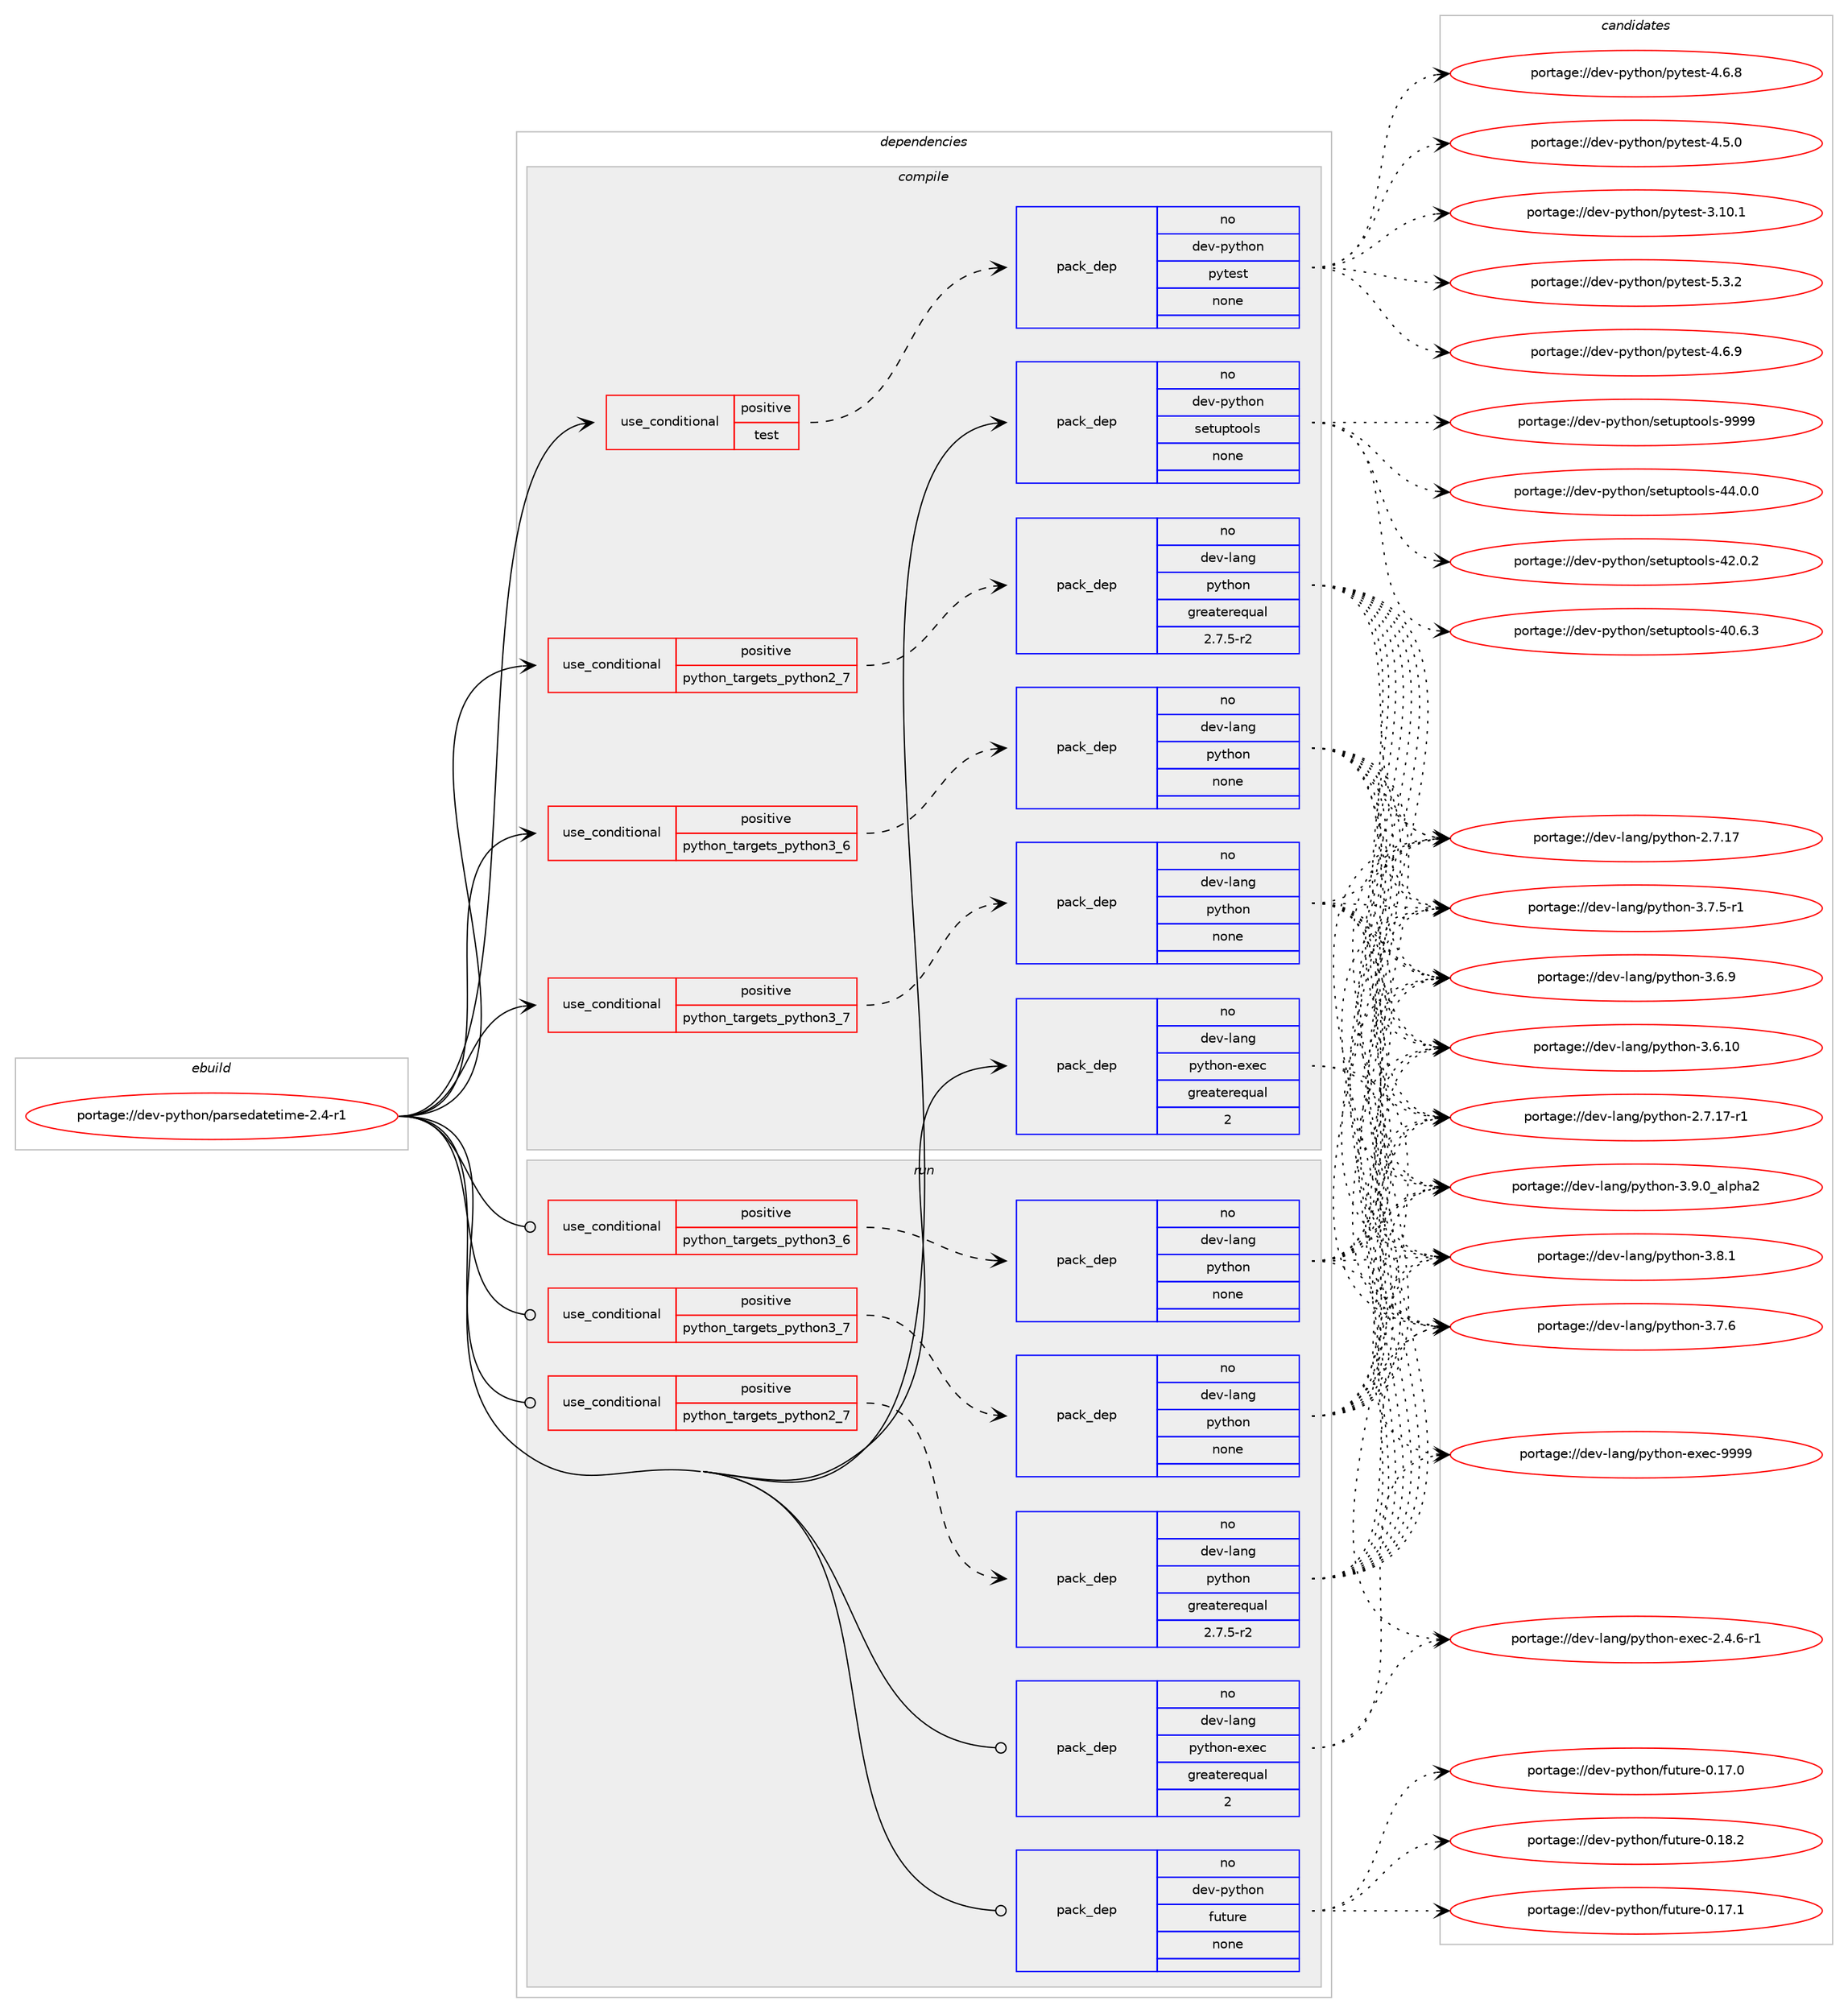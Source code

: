 digraph prolog {

# *************
# Graph options
# *************

newrank=true;
concentrate=true;
compound=true;
graph [rankdir=LR,fontname=Helvetica,fontsize=10,ranksep=1.5];#, ranksep=2.5, nodesep=0.2];
edge  [arrowhead=vee];
node  [fontname=Helvetica,fontsize=10];

# **********
# The ebuild
# **********

subgraph cluster_leftcol {
color=gray;
label=<<i>ebuild</i>>;
id [label="portage://dev-python/parsedatetime-2.4-r1", color=red, width=4, href="../dev-python/parsedatetime-2.4-r1.svg"];
}

# ****************
# The dependencies
# ****************

subgraph cluster_midcol {
color=gray;
label=<<i>dependencies</i>>;
subgraph cluster_compile {
fillcolor="#eeeeee";
style=filled;
label=<<i>compile</i>>;
subgraph cond111376 {
dependency443875 [label=<<TABLE BORDER="0" CELLBORDER="1" CELLSPACING="0" CELLPADDING="4"><TR><TD ROWSPAN="3" CELLPADDING="10">use_conditional</TD></TR><TR><TD>positive</TD></TR><TR><TD>python_targets_python2_7</TD></TR></TABLE>>, shape=none, color=red];
subgraph pack327557 {
dependency443876 [label=<<TABLE BORDER="0" CELLBORDER="1" CELLSPACING="0" CELLPADDING="4" WIDTH="220"><TR><TD ROWSPAN="6" CELLPADDING="30">pack_dep</TD></TR><TR><TD WIDTH="110">no</TD></TR><TR><TD>dev-lang</TD></TR><TR><TD>python</TD></TR><TR><TD>greaterequal</TD></TR><TR><TD>2.7.5-r2</TD></TR></TABLE>>, shape=none, color=blue];
}
dependency443875:e -> dependency443876:w [weight=20,style="dashed",arrowhead="vee"];
}
id:e -> dependency443875:w [weight=20,style="solid",arrowhead="vee"];
subgraph cond111377 {
dependency443877 [label=<<TABLE BORDER="0" CELLBORDER="1" CELLSPACING="0" CELLPADDING="4"><TR><TD ROWSPAN="3" CELLPADDING="10">use_conditional</TD></TR><TR><TD>positive</TD></TR><TR><TD>python_targets_python3_6</TD></TR></TABLE>>, shape=none, color=red];
subgraph pack327558 {
dependency443878 [label=<<TABLE BORDER="0" CELLBORDER="1" CELLSPACING="0" CELLPADDING="4" WIDTH="220"><TR><TD ROWSPAN="6" CELLPADDING="30">pack_dep</TD></TR><TR><TD WIDTH="110">no</TD></TR><TR><TD>dev-lang</TD></TR><TR><TD>python</TD></TR><TR><TD>none</TD></TR><TR><TD></TD></TR></TABLE>>, shape=none, color=blue];
}
dependency443877:e -> dependency443878:w [weight=20,style="dashed",arrowhead="vee"];
}
id:e -> dependency443877:w [weight=20,style="solid",arrowhead="vee"];
subgraph cond111378 {
dependency443879 [label=<<TABLE BORDER="0" CELLBORDER="1" CELLSPACING="0" CELLPADDING="4"><TR><TD ROWSPAN="3" CELLPADDING="10">use_conditional</TD></TR><TR><TD>positive</TD></TR><TR><TD>python_targets_python3_7</TD></TR></TABLE>>, shape=none, color=red];
subgraph pack327559 {
dependency443880 [label=<<TABLE BORDER="0" CELLBORDER="1" CELLSPACING="0" CELLPADDING="4" WIDTH="220"><TR><TD ROWSPAN="6" CELLPADDING="30">pack_dep</TD></TR><TR><TD WIDTH="110">no</TD></TR><TR><TD>dev-lang</TD></TR><TR><TD>python</TD></TR><TR><TD>none</TD></TR><TR><TD></TD></TR></TABLE>>, shape=none, color=blue];
}
dependency443879:e -> dependency443880:w [weight=20,style="dashed",arrowhead="vee"];
}
id:e -> dependency443879:w [weight=20,style="solid",arrowhead="vee"];
subgraph cond111379 {
dependency443881 [label=<<TABLE BORDER="0" CELLBORDER="1" CELLSPACING="0" CELLPADDING="4"><TR><TD ROWSPAN="3" CELLPADDING="10">use_conditional</TD></TR><TR><TD>positive</TD></TR><TR><TD>test</TD></TR></TABLE>>, shape=none, color=red];
subgraph pack327560 {
dependency443882 [label=<<TABLE BORDER="0" CELLBORDER="1" CELLSPACING="0" CELLPADDING="4" WIDTH="220"><TR><TD ROWSPAN="6" CELLPADDING="30">pack_dep</TD></TR><TR><TD WIDTH="110">no</TD></TR><TR><TD>dev-python</TD></TR><TR><TD>pytest</TD></TR><TR><TD>none</TD></TR><TR><TD></TD></TR></TABLE>>, shape=none, color=blue];
}
dependency443881:e -> dependency443882:w [weight=20,style="dashed",arrowhead="vee"];
}
id:e -> dependency443881:w [weight=20,style="solid",arrowhead="vee"];
subgraph pack327561 {
dependency443883 [label=<<TABLE BORDER="0" CELLBORDER="1" CELLSPACING="0" CELLPADDING="4" WIDTH="220"><TR><TD ROWSPAN="6" CELLPADDING="30">pack_dep</TD></TR><TR><TD WIDTH="110">no</TD></TR><TR><TD>dev-lang</TD></TR><TR><TD>python-exec</TD></TR><TR><TD>greaterequal</TD></TR><TR><TD>2</TD></TR></TABLE>>, shape=none, color=blue];
}
id:e -> dependency443883:w [weight=20,style="solid",arrowhead="vee"];
subgraph pack327562 {
dependency443884 [label=<<TABLE BORDER="0" CELLBORDER="1" CELLSPACING="0" CELLPADDING="4" WIDTH="220"><TR><TD ROWSPAN="6" CELLPADDING="30">pack_dep</TD></TR><TR><TD WIDTH="110">no</TD></TR><TR><TD>dev-python</TD></TR><TR><TD>setuptools</TD></TR><TR><TD>none</TD></TR><TR><TD></TD></TR></TABLE>>, shape=none, color=blue];
}
id:e -> dependency443884:w [weight=20,style="solid",arrowhead="vee"];
}
subgraph cluster_compileandrun {
fillcolor="#eeeeee";
style=filled;
label=<<i>compile and run</i>>;
}
subgraph cluster_run {
fillcolor="#eeeeee";
style=filled;
label=<<i>run</i>>;
subgraph cond111380 {
dependency443885 [label=<<TABLE BORDER="0" CELLBORDER="1" CELLSPACING="0" CELLPADDING="4"><TR><TD ROWSPAN="3" CELLPADDING="10">use_conditional</TD></TR><TR><TD>positive</TD></TR><TR><TD>python_targets_python2_7</TD></TR></TABLE>>, shape=none, color=red];
subgraph pack327563 {
dependency443886 [label=<<TABLE BORDER="0" CELLBORDER="1" CELLSPACING="0" CELLPADDING="4" WIDTH="220"><TR><TD ROWSPAN="6" CELLPADDING="30">pack_dep</TD></TR><TR><TD WIDTH="110">no</TD></TR><TR><TD>dev-lang</TD></TR><TR><TD>python</TD></TR><TR><TD>greaterequal</TD></TR><TR><TD>2.7.5-r2</TD></TR></TABLE>>, shape=none, color=blue];
}
dependency443885:e -> dependency443886:w [weight=20,style="dashed",arrowhead="vee"];
}
id:e -> dependency443885:w [weight=20,style="solid",arrowhead="odot"];
subgraph cond111381 {
dependency443887 [label=<<TABLE BORDER="0" CELLBORDER="1" CELLSPACING="0" CELLPADDING="4"><TR><TD ROWSPAN="3" CELLPADDING="10">use_conditional</TD></TR><TR><TD>positive</TD></TR><TR><TD>python_targets_python3_6</TD></TR></TABLE>>, shape=none, color=red];
subgraph pack327564 {
dependency443888 [label=<<TABLE BORDER="0" CELLBORDER="1" CELLSPACING="0" CELLPADDING="4" WIDTH="220"><TR><TD ROWSPAN="6" CELLPADDING="30">pack_dep</TD></TR><TR><TD WIDTH="110">no</TD></TR><TR><TD>dev-lang</TD></TR><TR><TD>python</TD></TR><TR><TD>none</TD></TR><TR><TD></TD></TR></TABLE>>, shape=none, color=blue];
}
dependency443887:e -> dependency443888:w [weight=20,style="dashed",arrowhead="vee"];
}
id:e -> dependency443887:w [weight=20,style="solid",arrowhead="odot"];
subgraph cond111382 {
dependency443889 [label=<<TABLE BORDER="0" CELLBORDER="1" CELLSPACING="0" CELLPADDING="4"><TR><TD ROWSPAN="3" CELLPADDING="10">use_conditional</TD></TR><TR><TD>positive</TD></TR><TR><TD>python_targets_python3_7</TD></TR></TABLE>>, shape=none, color=red];
subgraph pack327565 {
dependency443890 [label=<<TABLE BORDER="0" CELLBORDER="1" CELLSPACING="0" CELLPADDING="4" WIDTH="220"><TR><TD ROWSPAN="6" CELLPADDING="30">pack_dep</TD></TR><TR><TD WIDTH="110">no</TD></TR><TR><TD>dev-lang</TD></TR><TR><TD>python</TD></TR><TR><TD>none</TD></TR><TR><TD></TD></TR></TABLE>>, shape=none, color=blue];
}
dependency443889:e -> dependency443890:w [weight=20,style="dashed",arrowhead="vee"];
}
id:e -> dependency443889:w [weight=20,style="solid",arrowhead="odot"];
subgraph pack327566 {
dependency443891 [label=<<TABLE BORDER="0" CELLBORDER="1" CELLSPACING="0" CELLPADDING="4" WIDTH="220"><TR><TD ROWSPAN="6" CELLPADDING="30">pack_dep</TD></TR><TR><TD WIDTH="110">no</TD></TR><TR><TD>dev-lang</TD></TR><TR><TD>python-exec</TD></TR><TR><TD>greaterequal</TD></TR><TR><TD>2</TD></TR></TABLE>>, shape=none, color=blue];
}
id:e -> dependency443891:w [weight=20,style="solid",arrowhead="odot"];
subgraph pack327567 {
dependency443892 [label=<<TABLE BORDER="0" CELLBORDER="1" CELLSPACING="0" CELLPADDING="4" WIDTH="220"><TR><TD ROWSPAN="6" CELLPADDING="30">pack_dep</TD></TR><TR><TD WIDTH="110">no</TD></TR><TR><TD>dev-python</TD></TR><TR><TD>future</TD></TR><TR><TD>none</TD></TR><TR><TD></TD></TR></TABLE>>, shape=none, color=blue];
}
id:e -> dependency443892:w [weight=20,style="solid",arrowhead="odot"];
}
}

# **************
# The candidates
# **************

subgraph cluster_choices {
rank=same;
color=gray;
label=<<i>candidates</i>>;

subgraph choice327557 {
color=black;
nodesep=1;
choice10010111845108971101034711212111610411111045514657464895971081121049750 [label="portage://dev-lang/python-3.9.0_alpha2", color=red, width=4,href="../dev-lang/python-3.9.0_alpha2.svg"];
choice100101118451089711010347112121116104111110455146564649 [label="portage://dev-lang/python-3.8.1", color=red, width=4,href="../dev-lang/python-3.8.1.svg"];
choice100101118451089711010347112121116104111110455146554654 [label="portage://dev-lang/python-3.7.6", color=red, width=4,href="../dev-lang/python-3.7.6.svg"];
choice1001011184510897110103471121211161041111104551465546534511449 [label="portage://dev-lang/python-3.7.5-r1", color=red, width=4,href="../dev-lang/python-3.7.5-r1.svg"];
choice100101118451089711010347112121116104111110455146544657 [label="portage://dev-lang/python-3.6.9", color=red, width=4,href="../dev-lang/python-3.6.9.svg"];
choice10010111845108971101034711212111610411111045514654464948 [label="portage://dev-lang/python-3.6.10", color=red, width=4,href="../dev-lang/python-3.6.10.svg"];
choice100101118451089711010347112121116104111110455046554649554511449 [label="portage://dev-lang/python-2.7.17-r1", color=red, width=4,href="../dev-lang/python-2.7.17-r1.svg"];
choice10010111845108971101034711212111610411111045504655464955 [label="portage://dev-lang/python-2.7.17", color=red, width=4,href="../dev-lang/python-2.7.17.svg"];
dependency443876:e -> choice10010111845108971101034711212111610411111045514657464895971081121049750:w [style=dotted,weight="100"];
dependency443876:e -> choice100101118451089711010347112121116104111110455146564649:w [style=dotted,weight="100"];
dependency443876:e -> choice100101118451089711010347112121116104111110455146554654:w [style=dotted,weight="100"];
dependency443876:e -> choice1001011184510897110103471121211161041111104551465546534511449:w [style=dotted,weight="100"];
dependency443876:e -> choice100101118451089711010347112121116104111110455146544657:w [style=dotted,weight="100"];
dependency443876:e -> choice10010111845108971101034711212111610411111045514654464948:w [style=dotted,weight="100"];
dependency443876:e -> choice100101118451089711010347112121116104111110455046554649554511449:w [style=dotted,weight="100"];
dependency443876:e -> choice10010111845108971101034711212111610411111045504655464955:w [style=dotted,weight="100"];
}
subgraph choice327558 {
color=black;
nodesep=1;
choice10010111845108971101034711212111610411111045514657464895971081121049750 [label="portage://dev-lang/python-3.9.0_alpha2", color=red, width=4,href="../dev-lang/python-3.9.0_alpha2.svg"];
choice100101118451089711010347112121116104111110455146564649 [label="portage://dev-lang/python-3.8.1", color=red, width=4,href="../dev-lang/python-3.8.1.svg"];
choice100101118451089711010347112121116104111110455146554654 [label="portage://dev-lang/python-3.7.6", color=red, width=4,href="../dev-lang/python-3.7.6.svg"];
choice1001011184510897110103471121211161041111104551465546534511449 [label="portage://dev-lang/python-3.7.5-r1", color=red, width=4,href="../dev-lang/python-3.7.5-r1.svg"];
choice100101118451089711010347112121116104111110455146544657 [label="portage://dev-lang/python-3.6.9", color=red, width=4,href="../dev-lang/python-3.6.9.svg"];
choice10010111845108971101034711212111610411111045514654464948 [label="portage://dev-lang/python-3.6.10", color=red, width=4,href="../dev-lang/python-3.6.10.svg"];
choice100101118451089711010347112121116104111110455046554649554511449 [label="portage://dev-lang/python-2.7.17-r1", color=red, width=4,href="../dev-lang/python-2.7.17-r1.svg"];
choice10010111845108971101034711212111610411111045504655464955 [label="portage://dev-lang/python-2.7.17", color=red, width=4,href="../dev-lang/python-2.7.17.svg"];
dependency443878:e -> choice10010111845108971101034711212111610411111045514657464895971081121049750:w [style=dotted,weight="100"];
dependency443878:e -> choice100101118451089711010347112121116104111110455146564649:w [style=dotted,weight="100"];
dependency443878:e -> choice100101118451089711010347112121116104111110455146554654:w [style=dotted,weight="100"];
dependency443878:e -> choice1001011184510897110103471121211161041111104551465546534511449:w [style=dotted,weight="100"];
dependency443878:e -> choice100101118451089711010347112121116104111110455146544657:w [style=dotted,weight="100"];
dependency443878:e -> choice10010111845108971101034711212111610411111045514654464948:w [style=dotted,weight="100"];
dependency443878:e -> choice100101118451089711010347112121116104111110455046554649554511449:w [style=dotted,weight="100"];
dependency443878:e -> choice10010111845108971101034711212111610411111045504655464955:w [style=dotted,weight="100"];
}
subgraph choice327559 {
color=black;
nodesep=1;
choice10010111845108971101034711212111610411111045514657464895971081121049750 [label="portage://dev-lang/python-3.9.0_alpha2", color=red, width=4,href="../dev-lang/python-3.9.0_alpha2.svg"];
choice100101118451089711010347112121116104111110455146564649 [label="portage://dev-lang/python-3.8.1", color=red, width=4,href="../dev-lang/python-3.8.1.svg"];
choice100101118451089711010347112121116104111110455146554654 [label="portage://dev-lang/python-3.7.6", color=red, width=4,href="../dev-lang/python-3.7.6.svg"];
choice1001011184510897110103471121211161041111104551465546534511449 [label="portage://dev-lang/python-3.7.5-r1", color=red, width=4,href="../dev-lang/python-3.7.5-r1.svg"];
choice100101118451089711010347112121116104111110455146544657 [label="portage://dev-lang/python-3.6.9", color=red, width=4,href="../dev-lang/python-3.6.9.svg"];
choice10010111845108971101034711212111610411111045514654464948 [label="portage://dev-lang/python-3.6.10", color=red, width=4,href="../dev-lang/python-3.6.10.svg"];
choice100101118451089711010347112121116104111110455046554649554511449 [label="portage://dev-lang/python-2.7.17-r1", color=red, width=4,href="../dev-lang/python-2.7.17-r1.svg"];
choice10010111845108971101034711212111610411111045504655464955 [label="portage://dev-lang/python-2.7.17", color=red, width=4,href="../dev-lang/python-2.7.17.svg"];
dependency443880:e -> choice10010111845108971101034711212111610411111045514657464895971081121049750:w [style=dotted,weight="100"];
dependency443880:e -> choice100101118451089711010347112121116104111110455146564649:w [style=dotted,weight="100"];
dependency443880:e -> choice100101118451089711010347112121116104111110455146554654:w [style=dotted,weight="100"];
dependency443880:e -> choice1001011184510897110103471121211161041111104551465546534511449:w [style=dotted,weight="100"];
dependency443880:e -> choice100101118451089711010347112121116104111110455146544657:w [style=dotted,weight="100"];
dependency443880:e -> choice10010111845108971101034711212111610411111045514654464948:w [style=dotted,weight="100"];
dependency443880:e -> choice100101118451089711010347112121116104111110455046554649554511449:w [style=dotted,weight="100"];
dependency443880:e -> choice10010111845108971101034711212111610411111045504655464955:w [style=dotted,weight="100"];
}
subgraph choice327560 {
color=black;
nodesep=1;
choice1001011184511212111610411111047112121116101115116455346514650 [label="portage://dev-python/pytest-5.3.2", color=red, width=4,href="../dev-python/pytest-5.3.2.svg"];
choice1001011184511212111610411111047112121116101115116455246544657 [label="portage://dev-python/pytest-4.6.9", color=red, width=4,href="../dev-python/pytest-4.6.9.svg"];
choice1001011184511212111610411111047112121116101115116455246544656 [label="portage://dev-python/pytest-4.6.8", color=red, width=4,href="../dev-python/pytest-4.6.8.svg"];
choice1001011184511212111610411111047112121116101115116455246534648 [label="portage://dev-python/pytest-4.5.0", color=red, width=4,href="../dev-python/pytest-4.5.0.svg"];
choice100101118451121211161041111104711212111610111511645514649484649 [label="portage://dev-python/pytest-3.10.1", color=red, width=4,href="../dev-python/pytest-3.10.1.svg"];
dependency443882:e -> choice1001011184511212111610411111047112121116101115116455346514650:w [style=dotted,weight="100"];
dependency443882:e -> choice1001011184511212111610411111047112121116101115116455246544657:w [style=dotted,weight="100"];
dependency443882:e -> choice1001011184511212111610411111047112121116101115116455246544656:w [style=dotted,weight="100"];
dependency443882:e -> choice1001011184511212111610411111047112121116101115116455246534648:w [style=dotted,weight="100"];
dependency443882:e -> choice100101118451121211161041111104711212111610111511645514649484649:w [style=dotted,weight="100"];
}
subgraph choice327561 {
color=black;
nodesep=1;
choice10010111845108971101034711212111610411111045101120101994557575757 [label="portage://dev-lang/python-exec-9999", color=red, width=4,href="../dev-lang/python-exec-9999.svg"];
choice10010111845108971101034711212111610411111045101120101994550465246544511449 [label="portage://dev-lang/python-exec-2.4.6-r1", color=red, width=4,href="../dev-lang/python-exec-2.4.6-r1.svg"];
dependency443883:e -> choice10010111845108971101034711212111610411111045101120101994557575757:w [style=dotted,weight="100"];
dependency443883:e -> choice10010111845108971101034711212111610411111045101120101994550465246544511449:w [style=dotted,weight="100"];
}
subgraph choice327562 {
color=black;
nodesep=1;
choice10010111845112121116104111110471151011161171121161111111081154557575757 [label="portage://dev-python/setuptools-9999", color=red, width=4,href="../dev-python/setuptools-9999.svg"];
choice100101118451121211161041111104711510111611711211611111110811545525246484648 [label="portage://dev-python/setuptools-44.0.0", color=red, width=4,href="../dev-python/setuptools-44.0.0.svg"];
choice100101118451121211161041111104711510111611711211611111110811545525046484650 [label="portage://dev-python/setuptools-42.0.2", color=red, width=4,href="../dev-python/setuptools-42.0.2.svg"];
choice100101118451121211161041111104711510111611711211611111110811545524846544651 [label="portage://dev-python/setuptools-40.6.3", color=red, width=4,href="../dev-python/setuptools-40.6.3.svg"];
dependency443884:e -> choice10010111845112121116104111110471151011161171121161111111081154557575757:w [style=dotted,weight="100"];
dependency443884:e -> choice100101118451121211161041111104711510111611711211611111110811545525246484648:w [style=dotted,weight="100"];
dependency443884:e -> choice100101118451121211161041111104711510111611711211611111110811545525046484650:w [style=dotted,weight="100"];
dependency443884:e -> choice100101118451121211161041111104711510111611711211611111110811545524846544651:w [style=dotted,weight="100"];
}
subgraph choice327563 {
color=black;
nodesep=1;
choice10010111845108971101034711212111610411111045514657464895971081121049750 [label="portage://dev-lang/python-3.9.0_alpha2", color=red, width=4,href="../dev-lang/python-3.9.0_alpha2.svg"];
choice100101118451089711010347112121116104111110455146564649 [label="portage://dev-lang/python-3.8.1", color=red, width=4,href="../dev-lang/python-3.8.1.svg"];
choice100101118451089711010347112121116104111110455146554654 [label="portage://dev-lang/python-3.7.6", color=red, width=4,href="../dev-lang/python-3.7.6.svg"];
choice1001011184510897110103471121211161041111104551465546534511449 [label="portage://dev-lang/python-3.7.5-r1", color=red, width=4,href="../dev-lang/python-3.7.5-r1.svg"];
choice100101118451089711010347112121116104111110455146544657 [label="portage://dev-lang/python-3.6.9", color=red, width=4,href="../dev-lang/python-3.6.9.svg"];
choice10010111845108971101034711212111610411111045514654464948 [label="portage://dev-lang/python-3.6.10", color=red, width=4,href="../dev-lang/python-3.6.10.svg"];
choice100101118451089711010347112121116104111110455046554649554511449 [label="portage://dev-lang/python-2.7.17-r1", color=red, width=4,href="../dev-lang/python-2.7.17-r1.svg"];
choice10010111845108971101034711212111610411111045504655464955 [label="portage://dev-lang/python-2.7.17", color=red, width=4,href="../dev-lang/python-2.7.17.svg"];
dependency443886:e -> choice10010111845108971101034711212111610411111045514657464895971081121049750:w [style=dotted,weight="100"];
dependency443886:e -> choice100101118451089711010347112121116104111110455146564649:w [style=dotted,weight="100"];
dependency443886:e -> choice100101118451089711010347112121116104111110455146554654:w [style=dotted,weight="100"];
dependency443886:e -> choice1001011184510897110103471121211161041111104551465546534511449:w [style=dotted,weight="100"];
dependency443886:e -> choice100101118451089711010347112121116104111110455146544657:w [style=dotted,weight="100"];
dependency443886:e -> choice10010111845108971101034711212111610411111045514654464948:w [style=dotted,weight="100"];
dependency443886:e -> choice100101118451089711010347112121116104111110455046554649554511449:w [style=dotted,weight="100"];
dependency443886:e -> choice10010111845108971101034711212111610411111045504655464955:w [style=dotted,weight="100"];
}
subgraph choice327564 {
color=black;
nodesep=1;
choice10010111845108971101034711212111610411111045514657464895971081121049750 [label="portage://dev-lang/python-3.9.0_alpha2", color=red, width=4,href="../dev-lang/python-3.9.0_alpha2.svg"];
choice100101118451089711010347112121116104111110455146564649 [label="portage://dev-lang/python-3.8.1", color=red, width=4,href="../dev-lang/python-3.8.1.svg"];
choice100101118451089711010347112121116104111110455146554654 [label="portage://dev-lang/python-3.7.6", color=red, width=4,href="../dev-lang/python-3.7.6.svg"];
choice1001011184510897110103471121211161041111104551465546534511449 [label="portage://dev-lang/python-3.7.5-r1", color=red, width=4,href="../dev-lang/python-3.7.5-r1.svg"];
choice100101118451089711010347112121116104111110455146544657 [label="portage://dev-lang/python-3.6.9", color=red, width=4,href="../dev-lang/python-3.6.9.svg"];
choice10010111845108971101034711212111610411111045514654464948 [label="portage://dev-lang/python-3.6.10", color=red, width=4,href="../dev-lang/python-3.6.10.svg"];
choice100101118451089711010347112121116104111110455046554649554511449 [label="portage://dev-lang/python-2.7.17-r1", color=red, width=4,href="../dev-lang/python-2.7.17-r1.svg"];
choice10010111845108971101034711212111610411111045504655464955 [label="portage://dev-lang/python-2.7.17", color=red, width=4,href="../dev-lang/python-2.7.17.svg"];
dependency443888:e -> choice10010111845108971101034711212111610411111045514657464895971081121049750:w [style=dotted,weight="100"];
dependency443888:e -> choice100101118451089711010347112121116104111110455146564649:w [style=dotted,weight="100"];
dependency443888:e -> choice100101118451089711010347112121116104111110455146554654:w [style=dotted,weight="100"];
dependency443888:e -> choice1001011184510897110103471121211161041111104551465546534511449:w [style=dotted,weight="100"];
dependency443888:e -> choice100101118451089711010347112121116104111110455146544657:w [style=dotted,weight="100"];
dependency443888:e -> choice10010111845108971101034711212111610411111045514654464948:w [style=dotted,weight="100"];
dependency443888:e -> choice100101118451089711010347112121116104111110455046554649554511449:w [style=dotted,weight="100"];
dependency443888:e -> choice10010111845108971101034711212111610411111045504655464955:w [style=dotted,weight="100"];
}
subgraph choice327565 {
color=black;
nodesep=1;
choice10010111845108971101034711212111610411111045514657464895971081121049750 [label="portage://dev-lang/python-3.9.0_alpha2", color=red, width=4,href="../dev-lang/python-3.9.0_alpha2.svg"];
choice100101118451089711010347112121116104111110455146564649 [label="portage://dev-lang/python-3.8.1", color=red, width=4,href="../dev-lang/python-3.8.1.svg"];
choice100101118451089711010347112121116104111110455146554654 [label="portage://dev-lang/python-3.7.6", color=red, width=4,href="../dev-lang/python-3.7.6.svg"];
choice1001011184510897110103471121211161041111104551465546534511449 [label="portage://dev-lang/python-3.7.5-r1", color=red, width=4,href="../dev-lang/python-3.7.5-r1.svg"];
choice100101118451089711010347112121116104111110455146544657 [label="portage://dev-lang/python-3.6.9", color=red, width=4,href="../dev-lang/python-3.6.9.svg"];
choice10010111845108971101034711212111610411111045514654464948 [label="portage://dev-lang/python-3.6.10", color=red, width=4,href="../dev-lang/python-3.6.10.svg"];
choice100101118451089711010347112121116104111110455046554649554511449 [label="portage://dev-lang/python-2.7.17-r1", color=red, width=4,href="../dev-lang/python-2.7.17-r1.svg"];
choice10010111845108971101034711212111610411111045504655464955 [label="portage://dev-lang/python-2.7.17", color=red, width=4,href="../dev-lang/python-2.7.17.svg"];
dependency443890:e -> choice10010111845108971101034711212111610411111045514657464895971081121049750:w [style=dotted,weight="100"];
dependency443890:e -> choice100101118451089711010347112121116104111110455146564649:w [style=dotted,weight="100"];
dependency443890:e -> choice100101118451089711010347112121116104111110455146554654:w [style=dotted,weight="100"];
dependency443890:e -> choice1001011184510897110103471121211161041111104551465546534511449:w [style=dotted,weight="100"];
dependency443890:e -> choice100101118451089711010347112121116104111110455146544657:w [style=dotted,weight="100"];
dependency443890:e -> choice10010111845108971101034711212111610411111045514654464948:w [style=dotted,weight="100"];
dependency443890:e -> choice100101118451089711010347112121116104111110455046554649554511449:w [style=dotted,weight="100"];
dependency443890:e -> choice10010111845108971101034711212111610411111045504655464955:w [style=dotted,weight="100"];
}
subgraph choice327566 {
color=black;
nodesep=1;
choice10010111845108971101034711212111610411111045101120101994557575757 [label="portage://dev-lang/python-exec-9999", color=red, width=4,href="../dev-lang/python-exec-9999.svg"];
choice10010111845108971101034711212111610411111045101120101994550465246544511449 [label="portage://dev-lang/python-exec-2.4.6-r1", color=red, width=4,href="../dev-lang/python-exec-2.4.6-r1.svg"];
dependency443891:e -> choice10010111845108971101034711212111610411111045101120101994557575757:w [style=dotted,weight="100"];
dependency443891:e -> choice10010111845108971101034711212111610411111045101120101994550465246544511449:w [style=dotted,weight="100"];
}
subgraph choice327567 {
color=black;
nodesep=1;
choice100101118451121211161041111104710211711611711410145484649564650 [label="portage://dev-python/future-0.18.2", color=red, width=4,href="../dev-python/future-0.18.2.svg"];
choice100101118451121211161041111104710211711611711410145484649554649 [label="portage://dev-python/future-0.17.1", color=red, width=4,href="../dev-python/future-0.17.1.svg"];
choice100101118451121211161041111104710211711611711410145484649554648 [label="portage://dev-python/future-0.17.0", color=red, width=4,href="../dev-python/future-0.17.0.svg"];
dependency443892:e -> choice100101118451121211161041111104710211711611711410145484649564650:w [style=dotted,weight="100"];
dependency443892:e -> choice100101118451121211161041111104710211711611711410145484649554649:w [style=dotted,weight="100"];
dependency443892:e -> choice100101118451121211161041111104710211711611711410145484649554648:w [style=dotted,weight="100"];
}
}

}
